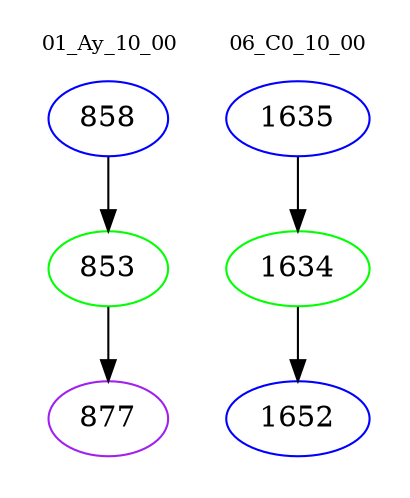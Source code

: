 digraph{
subgraph cluster_0 {
color = white
label = "01_Ay_10_00";
fontsize=10;
T0_858 [label="858", color="blue"]
T0_858 -> T0_853 [color="black"]
T0_853 [label="853", color="green"]
T0_853 -> T0_877 [color="black"]
T0_877 [label="877", color="purple"]
}
subgraph cluster_1 {
color = white
label = "06_C0_10_00";
fontsize=10;
T1_1635 [label="1635", color="blue"]
T1_1635 -> T1_1634 [color="black"]
T1_1634 [label="1634", color="green"]
T1_1634 -> T1_1652 [color="black"]
T1_1652 [label="1652", color="blue"]
}
}
